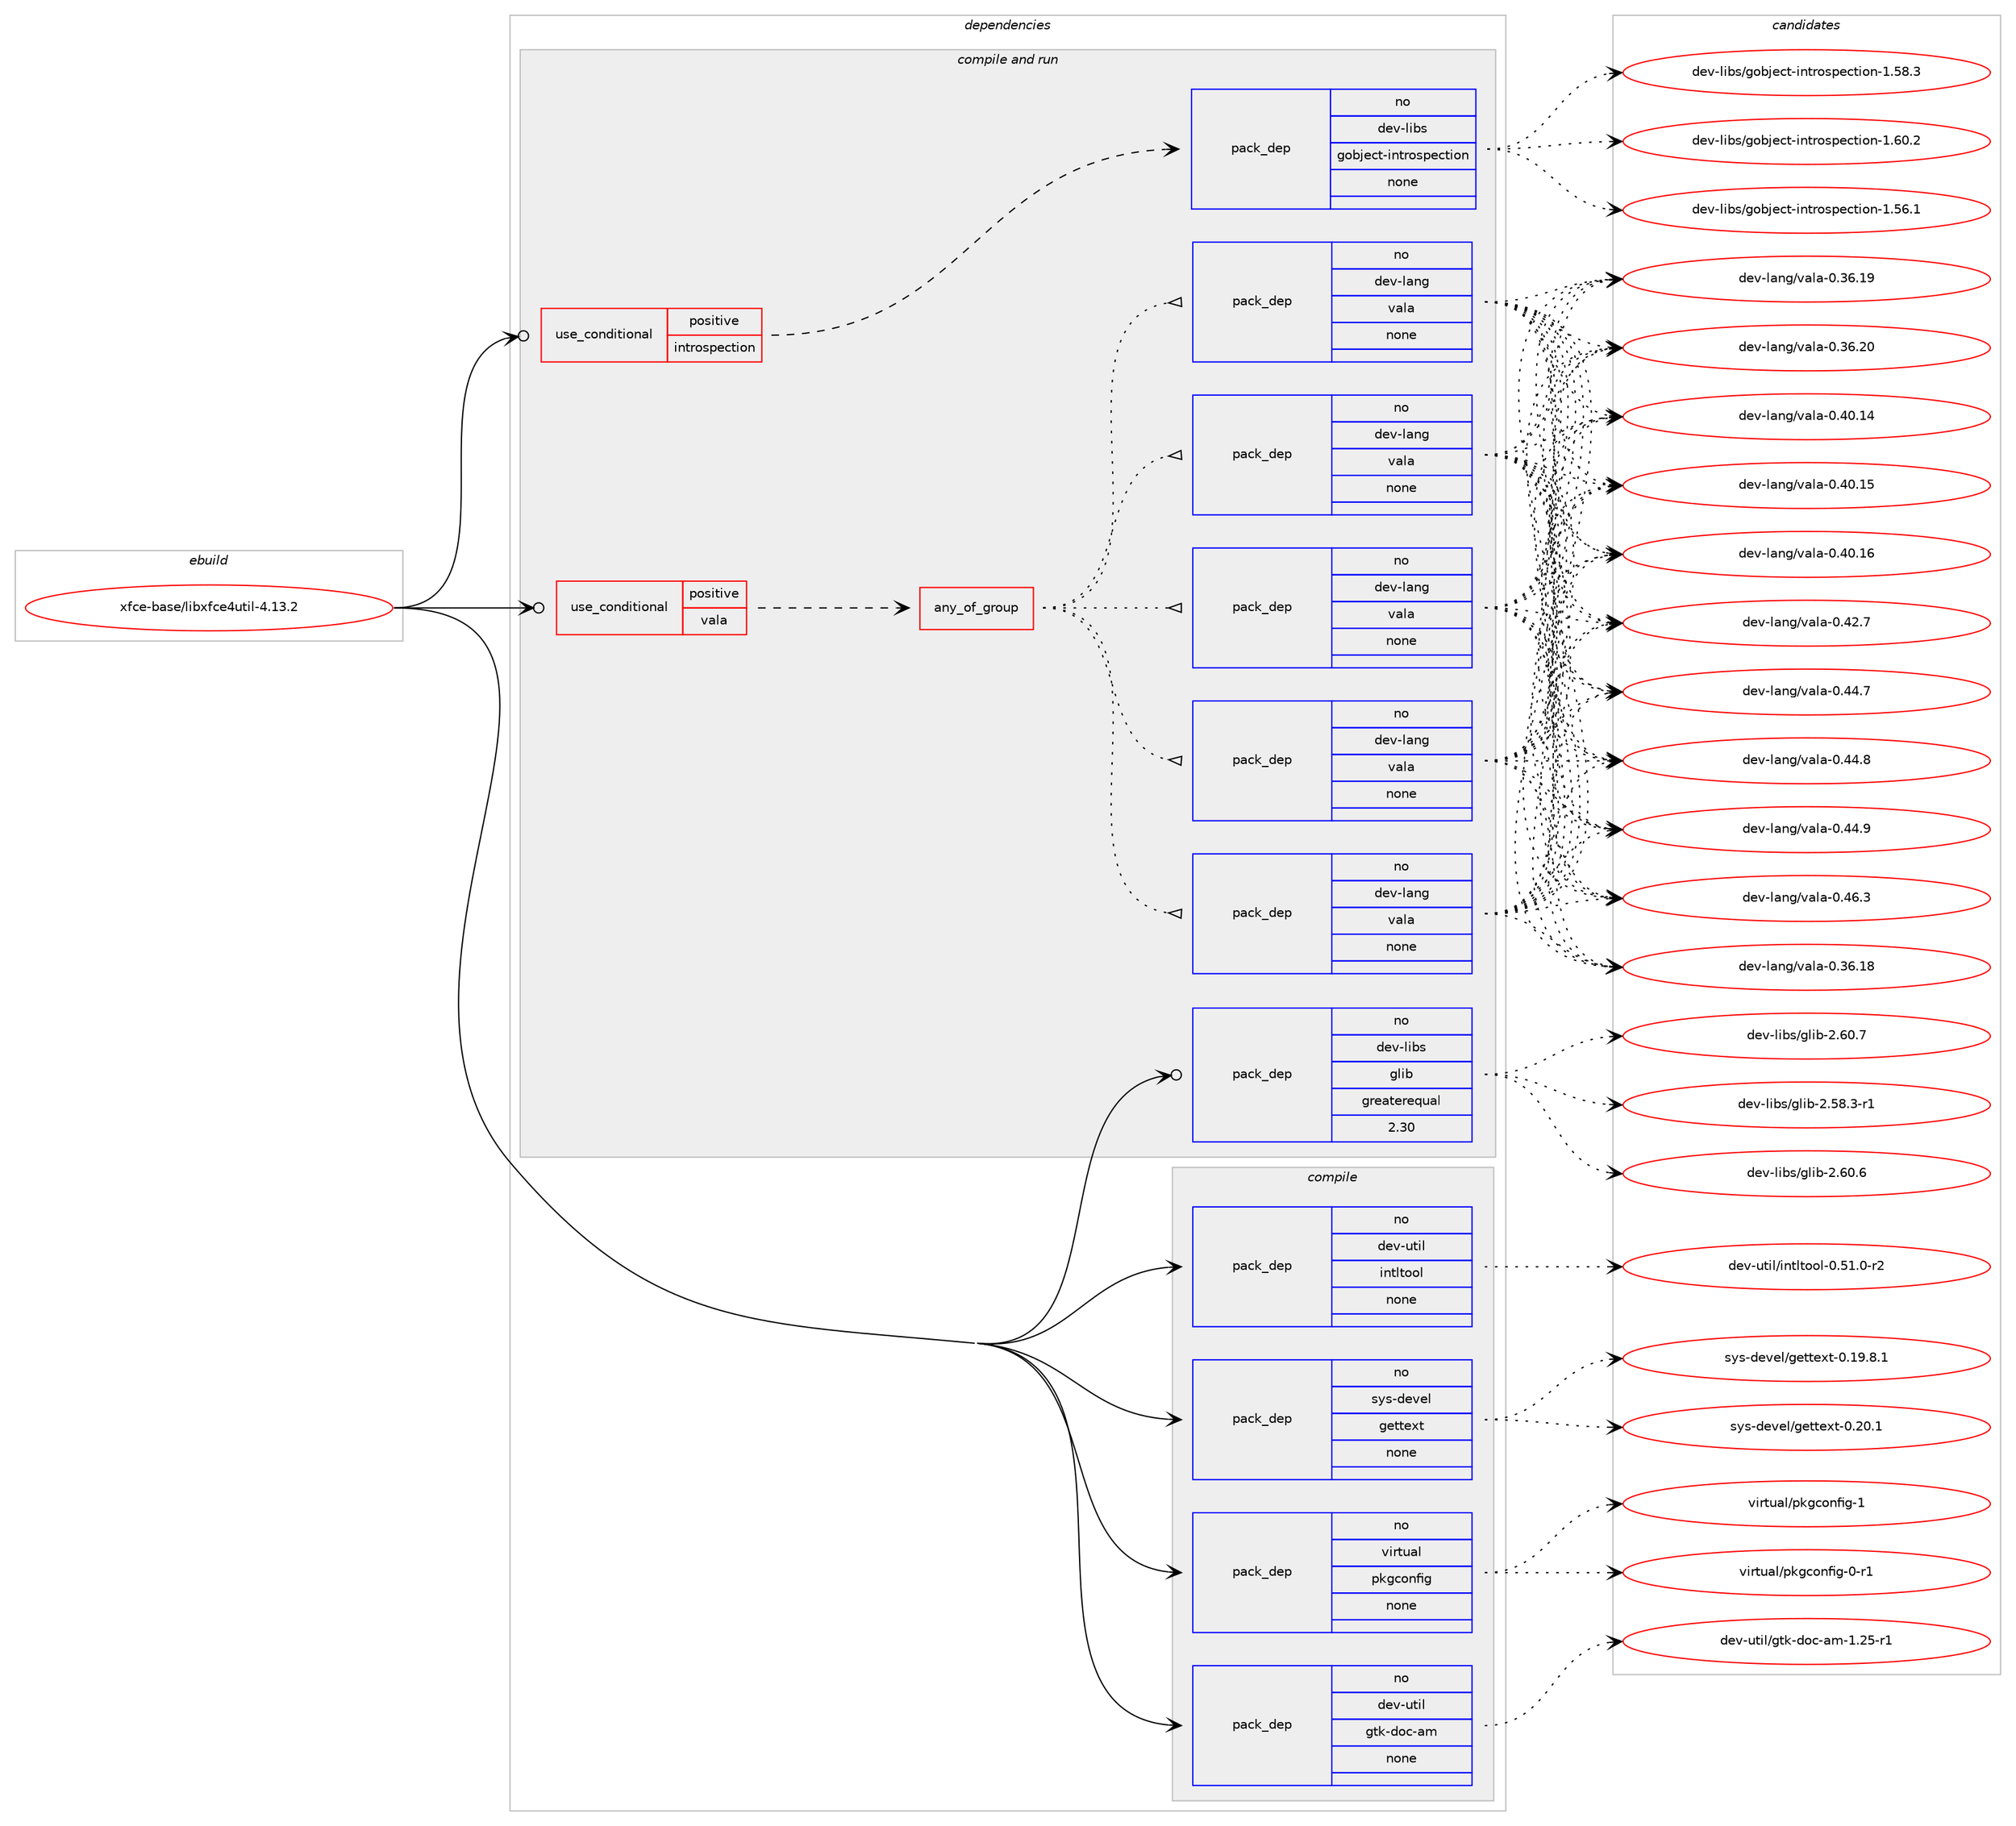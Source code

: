 digraph prolog {

# *************
# Graph options
# *************

newrank=true;
concentrate=true;
compound=true;
graph [rankdir=LR,fontname=Helvetica,fontsize=10,ranksep=1.5];#, ranksep=2.5, nodesep=0.2];
edge  [arrowhead=vee];
node  [fontname=Helvetica,fontsize=10];

# **********
# The ebuild
# **********

subgraph cluster_leftcol {
color=gray;
rank=same;
label=<<i>ebuild</i>>;
id [label="xfce-base/libxfce4util-4.13.2", color=red, width=4, href="../xfce-base/libxfce4util-4.13.2.svg"];
}

# ****************
# The dependencies
# ****************

subgraph cluster_midcol {
color=gray;
label=<<i>dependencies</i>>;
subgraph cluster_compile {
fillcolor="#eeeeee";
style=filled;
label=<<i>compile</i>>;
subgraph pack690165 {
dependency927989 [label=<<TABLE BORDER="0" CELLBORDER="1" CELLSPACING="0" CELLPADDING="4" WIDTH="220"><TR><TD ROWSPAN="6" CELLPADDING="30">pack_dep</TD></TR><TR><TD WIDTH="110">no</TD></TR><TR><TD>dev-util</TD></TR><TR><TD>gtk-doc-am</TD></TR><TR><TD>none</TD></TR><TR><TD></TD></TR></TABLE>>, shape=none, color=blue];
}
id:e -> dependency927989:w [weight=20,style="solid",arrowhead="vee"];
subgraph pack690166 {
dependency927990 [label=<<TABLE BORDER="0" CELLBORDER="1" CELLSPACING="0" CELLPADDING="4" WIDTH="220"><TR><TD ROWSPAN="6" CELLPADDING="30">pack_dep</TD></TR><TR><TD WIDTH="110">no</TD></TR><TR><TD>dev-util</TD></TR><TR><TD>intltool</TD></TR><TR><TD>none</TD></TR><TR><TD></TD></TR></TABLE>>, shape=none, color=blue];
}
id:e -> dependency927990:w [weight=20,style="solid",arrowhead="vee"];
subgraph pack690167 {
dependency927991 [label=<<TABLE BORDER="0" CELLBORDER="1" CELLSPACING="0" CELLPADDING="4" WIDTH="220"><TR><TD ROWSPAN="6" CELLPADDING="30">pack_dep</TD></TR><TR><TD WIDTH="110">no</TD></TR><TR><TD>sys-devel</TD></TR><TR><TD>gettext</TD></TR><TR><TD>none</TD></TR><TR><TD></TD></TR></TABLE>>, shape=none, color=blue];
}
id:e -> dependency927991:w [weight=20,style="solid",arrowhead="vee"];
subgraph pack690168 {
dependency927992 [label=<<TABLE BORDER="0" CELLBORDER="1" CELLSPACING="0" CELLPADDING="4" WIDTH="220"><TR><TD ROWSPAN="6" CELLPADDING="30">pack_dep</TD></TR><TR><TD WIDTH="110">no</TD></TR><TR><TD>virtual</TD></TR><TR><TD>pkgconfig</TD></TR><TR><TD>none</TD></TR><TR><TD></TD></TR></TABLE>>, shape=none, color=blue];
}
id:e -> dependency927992:w [weight=20,style="solid",arrowhead="vee"];
}
subgraph cluster_compileandrun {
fillcolor="#eeeeee";
style=filled;
label=<<i>compile and run</i>>;
subgraph cond220946 {
dependency927993 [label=<<TABLE BORDER="0" CELLBORDER="1" CELLSPACING="0" CELLPADDING="4"><TR><TD ROWSPAN="3" CELLPADDING="10">use_conditional</TD></TR><TR><TD>positive</TD></TR><TR><TD>introspection</TD></TR></TABLE>>, shape=none, color=red];
subgraph pack690169 {
dependency927994 [label=<<TABLE BORDER="0" CELLBORDER="1" CELLSPACING="0" CELLPADDING="4" WIDTH="220"><TR><TD ROWSPAN="6" CELLPADDING="30">pack_dep</TD></TR><TR><TD WIDTH="110">no</TD></TR><TR><TD>dev-libs</TD></TR><TR><TD>gobject-introspection</TD></TR><TR><TD>none</TD></TR><TR><TD></TD></TR></TABLE>>, shape=none, color=blue];
}
dependency927993:e -> dependency927994:w [weight=20,style="dashed",arrowhead="vee"];
}
id:e -> dependency927993:w [weight=20,style="solid",arrowhead="odotvee"];
subgraph cond220947 {
dependency927995 [label=<<TABLE BORDER="0" CELLBORDER="1" CELLSPACING="0" CELLPADDING="4"><TR><TD ROWSPAN="3" CELLPADDING="10">use_conditional</TD></TR><TR><TD>positive</TD></TR><TR><TD>vala</TD></TR></TABLE>>, shape=none, color=red];
subgraph any16280 {
dependency927996 [label=<<TABLE BORDER="0" CELLBORDER="1" CELLSPACING="0" CELLPADDING="4"><TR><TD CELLPADDING="10">any_of_group</TD></TR></TABLE>>, shape=none, color=red];subgraph pack690170 {
dependency927997 [label=<<TABLE BORDER="0" CELLBORDER="1" CELLSPACING="0" CELLPADDING="4" WIDTH="220"><TR><TD ROWSPAN="6" CELLPADDING="30">pack_dep</TD></TR><TR><TD WIDTH="110">no</TD></TR><TR><TD>dev-lang</TD></TR><TR><TD>vala</TD></TR><TR><TD>none</TD></TR><TR><TD></TD></TR></TABLE>>, shape=none, color=blue];
}
dependency927996:e -> dependency927997:w [weight=20,style="dotted",arrowhead="oinv"];
subgraph pack690171 {
dependency927998 [label=<<TABLE BORDER="0" CELLBORDER="1" CELLSPACING="0" CELLPADDING="4" WIDTH="220"><TR><TD ROWSPAN="6" CELLPADDING="30">pack_dep</TD></TR><TR><TD WIDTH="110">no</TD></TR><TR><TD>dev-lang</TD></TR><TR><TD>vala</TD></TR><TR><TD>none</TD></TR><TR><TD></TD></TR></TABLE>>, shape=none, color=blue];
}
dependency927996:e -> dependency927998:w [weight=20,style="dotted",arrowhead="oinv"];
subgraph pack690172 {
dependency927999 [label=<<TABLE BORDER="0" CELLBORDER="1" CELLSPACING="0" CELLPADDING="4" WIDTH="220"><TR><TD ROWSPAN="6" CELLPADDING="30">pack_dep</TD></TR><TR><TD WIDTH="110">no</TD></TR><TR><TD>dev-lang</TD></TR><TR><TD>vala</TD></TR><TR><TD>none</TD></TR><TR><TD></TD></TR></TABLE>>, shape=none, color=blue];
}
dependency927996:e -> dependency927999:w [weight=20,style="dotted",arrowhead="oinv"];
subgraph pack690173 {
dependency928000 [label=<<TABLE BORDER="0" CELLBORDER="1" CELLSPACING="0" CELLPADDING="4" WIDTH="220"><TR><TD ROWSPAN="6" CELLPADDING="30">pack_dep</TD></TR><TR><TD WIDTH="110">no</TD></TR><TR><TD>dev-lang</TD></TR><TR><TD>vala</TD></TR><TR><TD>none</TD></TR><TR><TD></TD></TR></TABLE>>, shape=none, color=blue];
}
dependency927996:e -> dependency928000:w [weight=20,style="dotted",arrowhead="oinv"];
subgraph pack690174 {
dependency928001 [label=<<TABLE BORDER="0" CELLBORDER="1" CELLSPACING="0" CELLPADDING="4" WIDTH="220"><TR><TD ROWSPAN="6" CELLPADDING="30">pack_dep</TD></TR><TR><TD WIDTH="110">no</TD></TR><TR><TD>dev-lang</TD></TR><TR><TD>vala</TD></TR><TR><TD>none</TD></TR><TR><TD></TD></TR></TABLE>>, shape=none, color=blue];
}
dependency927996:e -> dependency928001:w [weight=20,style="dotted",arrowhead="oinv"];
}
dependency927995:e -> dependency927996:w [weight=20,style="dashed",arrowhead="vee"];
}
id:e -> dependency927995:w [weight=20,style="solid",arrowhead="odotvee"];
subgraph pack690175 {
dependency928002 [label=<<TABLE BORDER="0" CELLBORDER="1" CELLSPACING="0" CELLPADDING="4" WIDTH="220"><TR><TD ROWSPAN="6" CELLPADDING="30">pack_dep</TD></TR><TR><TD WIDTH="110">no</TD></TR><TR><TD>dev-libs</TD></TR><TR><TD>glib</TD></TR><TR><TD>greaterequal</TD></TR><TR><TD>2.30</TD></TR></TABLE>>, shape=none, color=blue];
}
id:e -> dependency928002:w [weight=20,style="solid",arrowhead="odotvee"];
}
subgraph cluster_run {
fillcolor="#eeeeee";
style=filled;
label=<<i>run</i>>;
}
}

# **************
# The candidates
# **************

subgraph cluster_choices {
rank=same;
color=gray;
label=<<i>candidates</i>>;

subgraph choice690165 {
color=black;
nodesep=1;
choice10010111845117116105108471031161074510011199459710945494650534511449 [label="dev-util/gtk-doc-am-1.25-r1", color=red, width=4,href="../dev-util/gtk-doc-am-1.25-r1.svg"];
dependency927989:e -> choice10010111845117116105108471031161074510011199459710945494650534511449:w [style=dotted,weight="100"];
}
subgraph choice690166 {
color=black;
nodesep=1;
choice1001011184511711610510847105110116108116111111108454846534946484511450 [label="dev-util/intltool-0.51.0-r2", color=red, width=4,href="../dev-util/intltool-0.51.0-r2.svg"];
dependency927990:e -> choice1001011184511711610510847105110116108116111111108454846534946484511450:w [style=dotted,weight="100"];
}
subgraph choice690167 {
color=black;
nodesep=1;
choice1151211154510010111810110847103101116116101120116454846495746564649 [label="sys-devel/gettext-0.19.8.1", color=red, width=4,href="../sys-devel/gettext-0.19.8.1.svg"];
choice115121115451001011181011084710310111611610112011645484650484649 [label="sys-devel/gettext-0.20.1", color=red, width=4,href="../sys-devel/gettext-0.20.1.svg"];
dependency927991:e -> choice1151211154510010111810110847103101116116101120116454846495746564649:w [style=dotted,weight="100"];
dependency927991:e -> choice115121115451001011181011084710310111611610112011645484650484649:w [style=dotted,weight="100"];
}
subgraph choice690168 {
color=black;
nodesep=1;
choice11810511411611797108471121071039911111010210510345484511449 [label="virtual/pkgconfig-0-r1", color=red, width=4,href="../virtual/pkgconfig-0-r1.svg"];
choice1181051141161179710847112107103991111101021051034549 [label="virtual/pkgconfig-1", color=red, width=4,href="../virtual/pkgconfig-1.svg"];
dependency927992:e -> choice11810511411611797108471121071039911111010210510345484511449:w [style=dotted,weight="100"];
dependency927992:e -> choice1181051141161179710847112107103991111101021051034549:w [style=dotted,weight="100"];
}
subgraph choice690169 {
color=black;
nodesep=1;
choice1001011184510810598115471031119810610199116451051101161141111151121019911610511111045494653544649 [label="dev-libs/gobject-introspection-1.56.1", color=red, width=4,href="../dev-libs/gobject-introspection-1.56.1.svg"];
choice1001011184510810598115471031119810610199116451051101161141111151121019911610511111045494653564651 [label="dev-libs/gobject-introspection-1.58.3", color=red, width=4,href="../dev-libs/gobject-introspection-1.58.3.svg"];
choice1001011184510810598115471031119810610199116451051101161141111151121019911610511111045494654484650 [label="dev-libs/gobject-introspection-1.60.2", color=red, width=4,href="../dev-libs/gobject-introspection-1.60.2.svg"];
dependency927994:e -> choice1001011184510810598115471031119810610199116451051101161141111151121019911610511111045494653544649:w [style=dotted,weight="100"];
dependency927994:e -> choice1001011184510810598115471031119810610199116451051101161141111151121019911610511111045494653564651:w [style=dotted,weight="100"];
dependency927994:e -> choice1001011184510810598115471031119810610199116451051101161141111151121019911610511111045494654484650:w [style=dotted,weight="100"];
}
subgraph choice690170 {
color=black;
nodesep=1;
choice10010111845108971101034711897108974548465154464956 [label="dev-lang/vala-0.36.18", color=red, width=4,href="../dev-lang/vala-0.36.18.svg"];
choice10010111845108971101034711897108974548465154464957 [label="dev-lang/vala-0.36.19", color=red, width=4,href="../dev-lang/vala-0.36.19.svg"];
choice10010111845108971101034711897108974548465154465048 [label="dev-lang/vala-0.36.20", color=red, width=4,href="../dev-lang/vala-0.36.20.svg"];
choice10010111845108971101034711897108974548465248464952 [label="dev-lang/vala-0.40.14", color=red, width=4,href="../dev-lang/vala-0.40.14.svg"];
choice10010111845108971101034711897108974548465248464953 [label="dev-lang/vala-0.40.15", color=red, width=4,href="../dev-lang/vala-0.40.15.svg"];
choice10010111845108971101034711897108974548465248464954 [label="dev-lang/vala-0.40.16", color=red, width=4,href="../dev-lang/vala-0.40.16.svg"];
choice100101118451089711010347118971089745484652504655 [label="dev-lang/vala-0.42.7", color=red, width=4,href="../dev-lang/vala-0.42.7.svg"];
choice100101118451089711010347118971089745484652524655 [label="dev-lang/vala-0.44.7", color=red, width=4,href="../dev-lang/vala-0.44.7.svg"];
choice100101118451089711010347118971089745484652524656 [label="dev-lang/vala-0.44.8", color=red, width=4,href="../dev-lang/vala-0.44.8.svg"];
choice100101118451089711010347118971089745484652524657 [label="dev-lang/vala-0.44.9", color=red, width=4,href="../dev-lang/vala-0.44.9.svg"];
choice100101118451089711010347118971089745484652544651 [label="dev-lang/vala-0.46.3", color=red, width=4,href="../dev-lang/vala-0.46.3.svg"];
dependency927997:e -> choice10010111845108971101034711897108974548465154464956:w [style=dotted,weight="100"];
dependency927997:e -> choice10010111845108971101034711897108974548465154464957:w [style=dotted,weight="100"];
dependency927997:e -> choice10010111845108971101034711897108974548465154465048:w [style=dotted,weight="100"];
dependency927997:e -> choice10010111845108971101034711897108974548465248464952:w [style=dotted,weight="100"];
dependency927997:e -> choice10010111845108971101034711897108974548465248464953:w [style=dotted,weight="100"];
dependency927997:e -> choice10010111845108971101034711897108974548465248464954:w [style=dotted,weight="100"];
dependency927997:e -> choice100101118451089711010347118971089745484652504655:w [style=dotted,weight="100"];
dependency927997:e -> choice100101118451089711010347118971089745484652524655:w [style=dotted,weight="100"];
dependency927997:e -> choice100101118451089711010347118971089745484652524656:w [style=dotted,weight="100"];
dependency927997:e -> choice100101118451089711010347118971089745484652524657:w [style=dotted,weight="100"];
dependency927997:e -> choice100101118451089711010347118971089745484652544651:w [style=dotted,weight="100"];
}
subgraph choice690171 {
color=black;
nodesep=1;
choice10010111845108971101034711897108974548465154464956 [label="dev-lang/vala-0.36.18", color=red, width=4,href="../dev-lang/vala-0.36.18.svg"];
choice10010111845108971101034711897108974548465154464957 [label="dev-lang/vala-0.36.19", color=red, width=4,href="../dev-lang/vala-0.36.19.svg"];
choice10010111845108971101034711897108974548465154465048 [label="dev-lang/vala-0.36.20", color=red, width=4,href="../dev-lang/vala-0.36.20.svg"];
choice10010111845108971101034711897108974548465248464952 [label="dev-lang/vala-0.40.14", color=red, width=4,href="../dev-lang/vala-0.40.14.svg"];
choice10010111845108971101034711897108974548465248464953 [label="dev-lang/vala-0.40.15", color=red, width=4,href="../dev-lang/vala-0.40.15.svg"];
choice10010111845108971101034711897108974548465248464954 [label="dev-lang/vala-0.40.16", color=red, width=4,href="../dev-lang/vala-0.40.16.svg"];
choice100101118451089711010347118971089745484652504655 [label="dev-lang/vala-0.42.7", color=red, width=4,href="../dev-lang/vala-0.42.7.svg"];
choice100101118451089711010347118971089745484652524655 [label="dev-lang/vala-0.44.7", color=red, width=4,href="../dev-lang/vala-0.44.7.svg"];
choice100101118451089711010347118971089745484652524656 [label="dev-lang/vala-0.44.8", color=red, width=4,href="../dev-lang/vala-0.44.8.svg"];
choice100101118451089711010347118971089745484652524657 [label="dev-lang/vala-0.44.9", color=red, width=4,href="../dev-lang/vala-0.44.9.svg"];
choice100101118451089711010347118971089745484652544651 [label="dev-lang/vala-0.46.3", color=red, width=4,href="../dev-lang/vala-0.46.3.svg"];
dependency927998:e -> choice10010111845108971101034711897108974548465154464956:w [style=dotted,weight="100"];
dependency927998:e -> choice10010111845108971101034711897108974548465154464957:w [style=dotted,weight="100"];
dependency927998:e -> choice10010111845108971101034711897108974548465154465048:w [style=dotted,weight="100"];
dependency927998:e -> choice10010111845108971101034711897108974548465248464952:w [style=dotted,weight="100"];
dependency927998:e -> choice10010111845108971101034711897108974548465248464953:w [style=dotted,weight="100"];
dependency927998:e -> choice10010111845108971101034711897108974548465248464954:w [style=dotted,weight="100"];
dependency927998:e -> choice100101118451089711010347118971089745484652504655:w [style=dotted,weight="100"];
dependency927998:e -> choice100101118451089711010347118971089745484652524655:w [style=dotted,weight="100"];
dependency927998:e -> choice100101118451089711010347118971089745484652524656:w [style=dotted,weight="100"];
dependency927998:e -> choice100101118451089711010347118971089745484652524657:w [style=dotted,weight="100"];
dependency927998:e -> choice100101118451089711010347118971089745484652544651:w [style=dotted,weight="100"];
}
subgraph choice690172 {
color=black;
nodesep=1;
choice10010111845108971101034711897108974548465154464956 [label="dev-lang/vala-0.36.18", color=red, width=4,href="../dev-lang/vala-0.36.18.svg"];
choice10010111845108971101034711897108974548465154464957 [label="dev-lang/vala-0.36.19", color=red, width=4,href="../dev-lang/vala-0.36.19.svg"];
choice10010111845108971101034711897108974548465154465048 [label="dev-lang/vala-0.36.20", color=red, width=4,href="../dev-lang/vala-0.36.20.svg"];
choice10010111845108971101034711897108974548465248464952 [label="dev-lang/vala-0.40.14", color=red, width=4,href="../dev-lang/vala-0.40.14.svg"];
choice10010111845108971101034711897108974548465248464953 [label="dev-lang/vala-0.40.15", color=red, width=4,href="../dev-lang/vala-0.40.15.svg"];
choice10010111845108971101034711897108974548465248464954 [label="dev-lang/vala-0.40.16", color=red, width=4,href="../dev-lang/vala-0.40.16.svg"];
choice100101118451089711010347118971089745484652504655 [label="dev-lang/vala-0.42.7", color=red, width=4,href="../dev-lang/vala-0.42.7.svg"];
choice100101118451089711010347118971089745484652524655 [label="dev-lang/vala-0.44.7", color=red, width=4,href="../dev-lang/vala-0.44.7.svg"];
choice100101118451089711010347118971089745484652524656 [label="dev-lang/vala-0.44.8", color=red, width=4,href="../dev-lang/vala-0.44.8.svg"];
choice100101118451089711010347118971089745484652524657 [label="dev-lang/vala-0.44.9", color=red, width=4,href="../dev-lang/vala-0.44.9.svg"];
choice100101118451089711010347118971089745484652544651 [label="dev-lang/vala-0.46.3", color=red, width=4,href="../dev-lang/vala-0.46.3.svg"];
dependency927999:e -> choice10010111845108971101034711897108974548465154464956:w [style=dotted,weight="100"];
dependency927999:e -> choice10010111845108971101034711897108974548465154464957:w [style=dotted,weight="100"];
dependency927999:e -> choice10010111845108971101034711897108974548465154465048:w [style=dotted,weight="100"];
dependency927999:e -> choice10010111845108971101034711897108974548465248464952:w [style=dotted,weight="100"];
dependency927999:e -> choice10010111845108971101034711897108974548465248464953:w [style=dotted,weight="100"];
dependency927999:e -> choice10010111845108971101034711897108974548465248464954:w [style=dotted,weight="100"];
dependency927999:e -> choice100101118451089711010347118971089745484652504655:w [style=dotted,weight="100"];
dependency927999:e -> choice100101118451089711010347118971089745484652524655:w [style=dotted,weight="100"];
dependency927999:e -> choice100101118451089711010347118971089745484652524656:w [style=dotted,weight="100"];
dependency927999:e -> choice100101118451089711010347118971089745484652524657:w [style=dotted,weight="100"];
dependency927999:e -> choice100101118451089711010347118971089745484652544651:w [style=dotted,weight="100"];
}
subgraph choice690173 {
color=black;
nodesep=1;
choice10010111845108971101034711897108974548465154464956 [label="dev-lang/vala-0.36.18", color=red, width=4,href="../dev-lang/vala-0.36.18.svg"];
choice10010111845108971101034711897108974548465154464957 [label="dev-lang/vala-0.36.19", color=red, width=4,href="../dev-lang/vala-0.36.19.svg"];
choice10010111845108971101034711897108974548465154465048 [label="dev-lang/vala-0.36.20", color=red, width=4,href="../dev-lang/vala-0.36.20.svg"];
choice10010111845108971101034711897108974548465248464952 [label="dev-lang/vala-0.40.14", color=red, width=4,href="../dev-lang/vala-0.40.14.svg"];
choice10010111845108971101034711897108974548465248464953 [label="dev-lang/vala-0.40.15", color=red, width=4,href="../dev-lang/vala-0.40.15.svg"];
choice10010111845108971101034711897108974548465248464954 [label="dev-lang/vala-0.40.16", color=red, width=4,href="../dev-lang/vala-0.40.16.svg"];
choice100101118451089711010347118971089745484652504655 [label="dev-lang/vala-0.42.7", color=red, width=4,href="../dev-lang/vala-0.42.7.svg"];
choice100101118451089711010347118971089745484652524655 [label="dev-lang/vala-0.44.7", color=red, width=4,href="../dev-lang/vala-0.44.7.svg"];
choice100101118451089711010347118971089745484652524656 [label="dev-lang/vala-0.44.8", color=red, width=4,href="../dev-lang/vala-0.44.8.svg"];
choice100101118451089711010347118971089745484652524657 [label="dev-lang/vala-0.44.9", color=red, width=4,href="../dev-lang/vala-0.44.9.svg"];
choice100101118451089711010347118971089745484652544651 [label="dev-lang/vala-0.46.3", color=red, width=4,href="../dev-lang/vala-0.46.3.svg"];
dependency928000:e -> choice10010111845108971101034711897108974548465154464956:w [style=dotted,weight="100"];
dependency928000:e -> choice10010111845108971101034711897108974548465154464957:w [style=dotted,weight="100"];
dependency928000:e -> choice10010111845108971101034711897108974548465154465048:w [style=dotted,weight="100"];
dependency928000:e -> choice10010111845108971101034711897108974548465248464952:w [style=dotted,weight="100"];
dependency928000:e -> choice10010111845108971101034711897108974548465248464953:w [style=dotted,weight="100"];
dependency928000:e -> choice10010111845108971101034711897108974548465248464954:w [style=dotted,weight="100"];
dependency928000:e -> choice100101118451089711010347118971089745484652504655:w [style=dotted,weight="100"];
dependency928000:e -> choice100101118451089711010347118971089745484652524655:w [style=dotted,weight="100"];
dependency928000:e -> choice100101118451089711010347118971089745484652524656:w [style=dotted,weight="100"];
dependency928000:e -> choice100101118451089711010347118971089745484652524657:w [style=dotted,weight="100"];
dependency928000:e -> choice100101118451089711010347118971089745484652544651:w [style=dotted,weight="100"];
}
subgraph choice690174 {
color=black;
nodesep=1;
choice10010111845108971101034711897108974548465154464956 [label="dev-lang/vala-0.36.18", color=red, width=4,href="../dev-lang/vala-0.36.18.svg"];
choice10010111845108971101034711897108974548465154464957 [label="dev-lang/vala-0.36.19", color=red, width=4,href="../dev-lang/vala-0.36.19.svg"];
choice10010111845108971101034711897108974548465154465048 [label="dev-lang/vala-0.36.20", color=red, width=4,href="../dev-lang/vala-0.36.20.svg"];
choice10010111845108971101034711897108974548465248464952 [label="dev-lang/vala-0.40.14", color=red, width=4,href="../dev-lang/vala-0.40.14.svg"];
choice10010111845108971101034711897108974548465248464953 [label="dev-lang/vala-0.40.15", color=red, width=4,href="../dev-lang/vala-0.40.15.svg"];
choice10010111845108971101034711897108974548465248464954 [label="dev-lang/vala-0.40.16", color=red, width=4,href="../dev-lang/vala-0.40.16.svg"];
choice100101118451089711010347118971089745484652504655 [label="dev-lang/vala-0.42.7", color=red, width=4,href="../dev-lang/vala-0.42.7.svg"];
choice100101118451089711010347118971089745484652524655 [label="dev-lang/vala-0.44.7", color=red, width=4,href="../dev-lang/vala-0.44.7.svg"];
choice100101118451089711010347118971089745484652524656 [label="dev-lang/vala-0.44.8", color=red, width=4,href="../dev-lang/vala-0.44.8.svg"];
choice100101118451089711010347118971089745484652524657 [label="dev-lang/vala-0.44.9", color=red, width=4,href="../dev-lang/vala-0.44.9.svg"];
choice100101118451089711010347118971089745484652544651 [label="dev-lang/vala-0.46.3", color=red, width=4,href="../dev-lang/vala-0.46.3.svg"];
dependency928001:e -> choice10010111845108971101034711897108974548465154464956:w [style=dotted,weight="100"];
dependency928001:e -> choice10010111845108971101034711897108974548465154464957:w [style=dotted,weight="100"];
dependency928001:e -> choice10010111845108971101034711897108974548465154465048:w [style=dotted,weight="100"];
dependency928001:e -> choice10010111845108971101034711897108974548465248464952:w [style=dotted,weight="100"];
dependency928001:e -> choice10010111845108971101034711897108974548465248464953:w [style=dotted,weight="100"];
dependency928001:e -> choice10010111845108971101034711897108974548465248464954:w [style=dotted,weight="100"];
dependency928001:e -> choice100101118451089711010347118971089745484652504655:w [style=dotted,weight="100"];
dependency928001:e -> choice100101118451089711010347118971089745484652524655:w [style=dotted,weight="100"];
dependency928001:e -> choice100101118451089711010347118971089745484652524656:w [style=dotted,weight="100"];
dependency928001:e -> choice100101118451089711010347118971089745484652524657:w [style=dotted,weight="100"];
dependency928001:e -> choice100101118451089711010347118971089745484652544651:w [style=dotted,weight="100"];
}
subgraph choice690175 {
color=black;
nodesep=1;
choice10010111845108105981154710310810598455046535646514511449 [label="dev-libs/glib-2.58.3-r1", color=red, width=4,href="../dev-libs/glib-2.58.3-r1.svg"];
choice1001011184510810598115471031081059845504654484654 [label="dev-libs/glib-2.60.6", color=red, width=4,href="../dev-libs/glib-2.60.6.svg"];
choice1001011184510810598115471031081059845504654484655 [label="dev-libs/glib-2.60.7", color=red, width=4,href="../dev-libs/glib-2.60.7.svg"];
dependency928002:e -> choice10010111845108105981154710310810598455046535646514511449:w [style=dotted,weight="100"];
dependency928002:e -> choice1001011184510810598115471031081059845504654484654:w [style=dotted,weight="100"];
dependency928002:e -> choice1001011184510810598115471031081059845504654484655:w [style=dotted,weight="100"];
}
}

}
